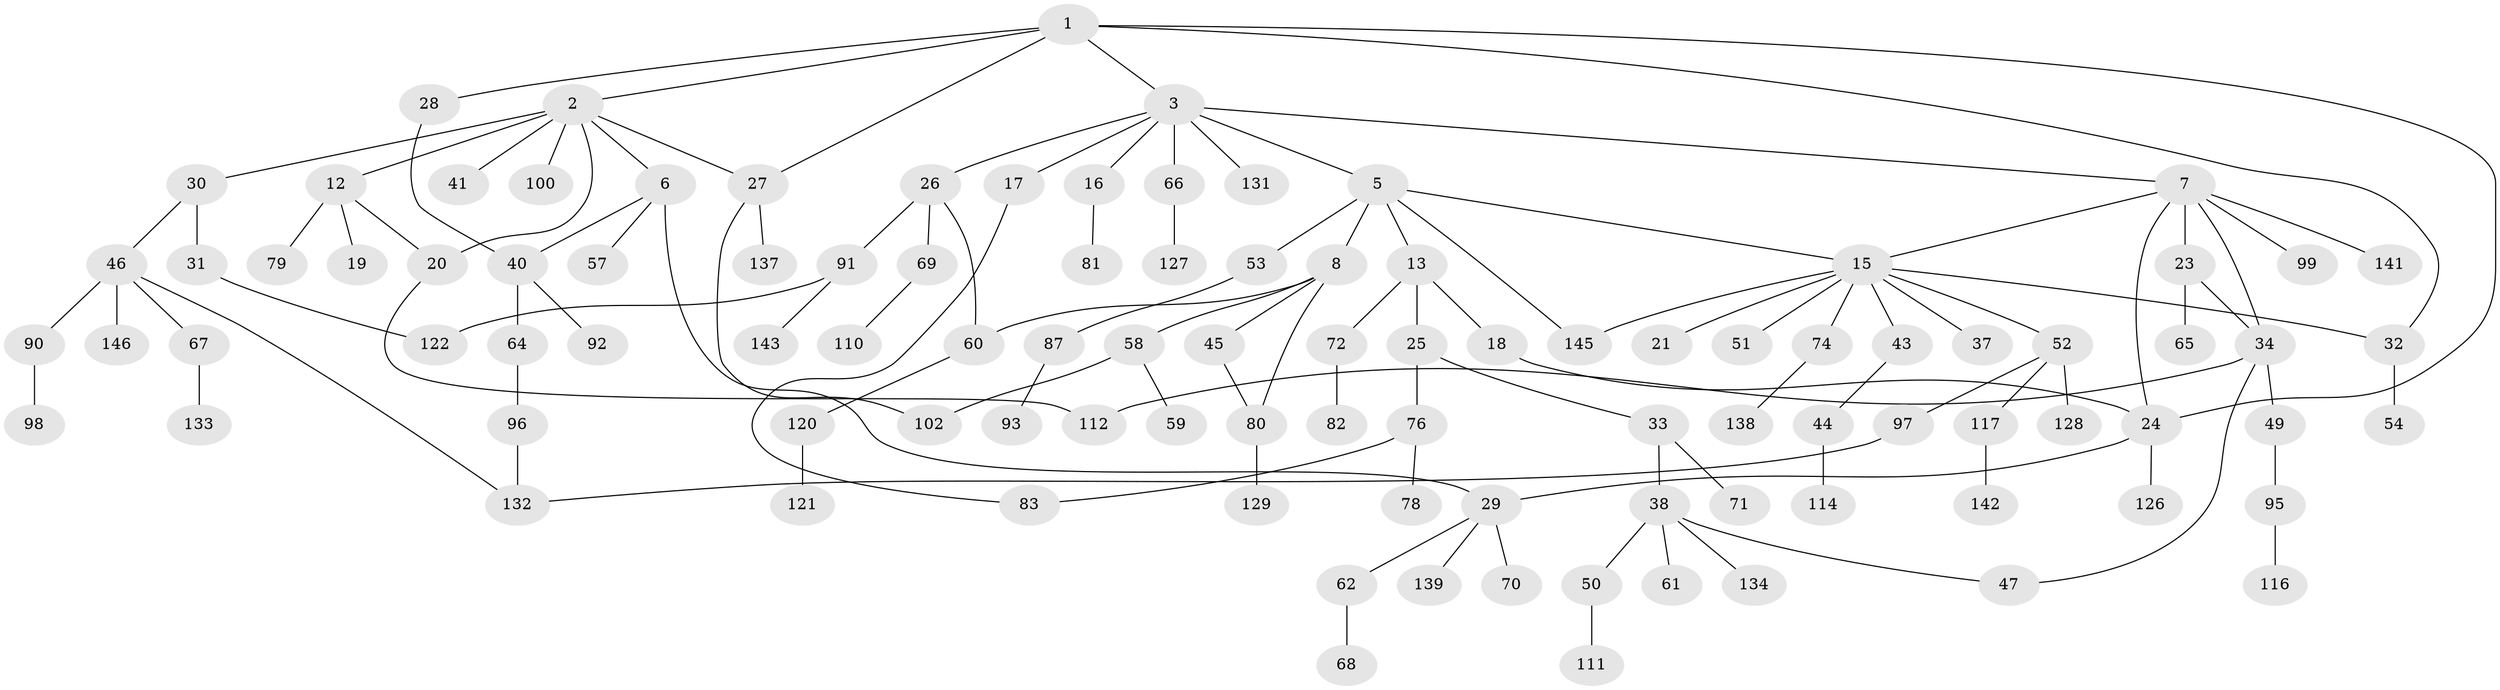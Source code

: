 // original degree distribution, {5: 0.04794520547945205, 6: 0.0136986301369863, 7: 0.02054794520547945, 4: 0.0821917808219178, 2: 0.2876712328767123, 3: 0.17123287671232876, 1: 0.3767123287671233}
// Generated by graph-tools (version 1.1) at 2025/41/03/06/25 10:41:30]
// undirected, 103 vertices, 121 edges
graph export_dot {
graph [start="1"]
  node [color=gray90,style=filled];
  1 [super="+106"];
  2 [super="+10"];
  3 [super="+4"];
  5 [super="+75"];
  6 [super="+11"];
  7 [super="+14"];
  8 [super="+9"];
  12 [super="+89"];
  13 [super="+35"];
  15 [super="+22"];
  16 [super="+77"];
  17;
  18 [super="+39"];
  19;
  20 [super="+36"];
  21;
  23;
  24 [super="+136"];
  25 [super="+109"];
  26;
  27 [super="+63"];
  28;
  29;
  30;
  31;
  32 [super="+42"];
  33;
  34 [super="+107"];
  37 [super="+103"];
  38 [super="+48"];
  40 [super="+125"];
  41 [super="+124"];
  43;
  44 [super="+85"];
  45;
  46 [super="+56"];
  47 [super="+135"];
  49 [super="+118"];
  50;
  51 [super="+55"];
  52 [super="+101"];
  53 [super="+73"];
  54;
  57;
  58 [super="+88"];
  59;
  60 [super="+86"];
  61;
  62 [super="+84"];
  64;
  65;
  66 [super="+94"];
  67 [super="+108"];
  68;
  69 [super="+123"];
  70 [super="+113"];
  71 [super="+115"];
  72;
  74;
  76;
  78;
  79;
  80 [super="+104"];
  81;
  82;
  83 [super="+119"];
  87;
  90;
  91;
  92;
  93;
  95;
  96 [super="+105"];
  97 [super="+130"];
  98;
  99;
  100;
  102;
  110;
  111;
  112;
  114;
  116;
  117 [super="+144"];
  120;
  121;
  122;
  126;
  127;
  128;
  129;
  131;
  132 [super="+140"];
  133;
  134;
  137;
  138;
  139;
  141;
  142;
  143;
  145;
  146;
  1 -- 2;
  1 -- 3;
  1 -- 27;
  1 -- 28;
  1 -- 24;
  1 -- 32;
  2 -- 6;
  2 -- 12;
  2 -- 100;
  2 -- 41;
  2 -- 20;
  2 -- 30;
  2 -- 27;
  3 -- 5;
  3 -- 17;
  3 -- 66 [weight=2];
  3 -- 131;
  3 -- 16;
  3 -- 26;
  3 -- 7;
  5 -- 8;
  5 -- 13;
  5 -- 15;
  5 -- 53;
  5 -- 145;
  6 -- 40;
  6 -- 57;
  6 -- 29;
  7 -- 23;
  7 -- 34;
  7 -- 99;
  7 -- 24;
  7 -- 141;
  7 -- 15;
  8 -- 80;
  8 -- 58;
  8 -- 45;
  8 -- 60;
  12 -- 19;
  12 -- 20;
  12 -- 79;
  13 -- 18;
  13 -- 25;
  13 -- 72;
  15 -- 21;
  15 -- 37;
  15 -- 74;
  15 -- 32;
  15 -- 145;
  15 -- 51;
  15 -- 52;
  15 -- 43;
  16 -- 81;
  17 -- 83;
  18 -- 24;
  20 -- 112;
  23 -- 65;
  23 -- 34;
  24 -- 126;
  24 -- 29;
  25 -- 33;
  25 -- 76;
  26 -- 60;
  26 -- 69;
  26 -- 91;
  27 -- 137;
  27 -- 102;
  28 -- 40;
  29 -- 62;
  29 -- 70;
  29 -- 139;
  30 -- 31;
  30 -- 46;
  31 -- 122;
  32 -- 54;
  33 -- 38;
  33 -- 71;
  34 -- 47;
  34 -- 49;
  34 -- 112;
  38 -- 50;
  38 -- 134;
  38 -- 61;
  38 -- 47;
  40 -- 64;
  40 -- 92;
  43 -- 44;
  44 -- 114;
  45 -- 80;
  46 -- 67;
  46 -- 90;
  46 -- 146;
  46 -- 132;
  49 -- 95;
  50 -- 111;
  52 -- 97;
  52 -- 128;
  52 -- 117;
  53 -- 87;
  58 -- 59;
  58 -- 102;
  60 -- 120;
  62 -- 68;
  64 -- 96;
  66 -- 127;
  67 -- 133;
  69 -- 110;
  72 -- 82;
  74 -- 138;
  76 -- 78;
  76 -- 83;
  80 -- 129;
  87 -- 93;
  90 -- 98;
  91 -- 122;
  91 -- 143;
  95 -- 116;
  96 -- 132;
  97 -- 132;
  117 -- 142;
  120 -- 121;
}
